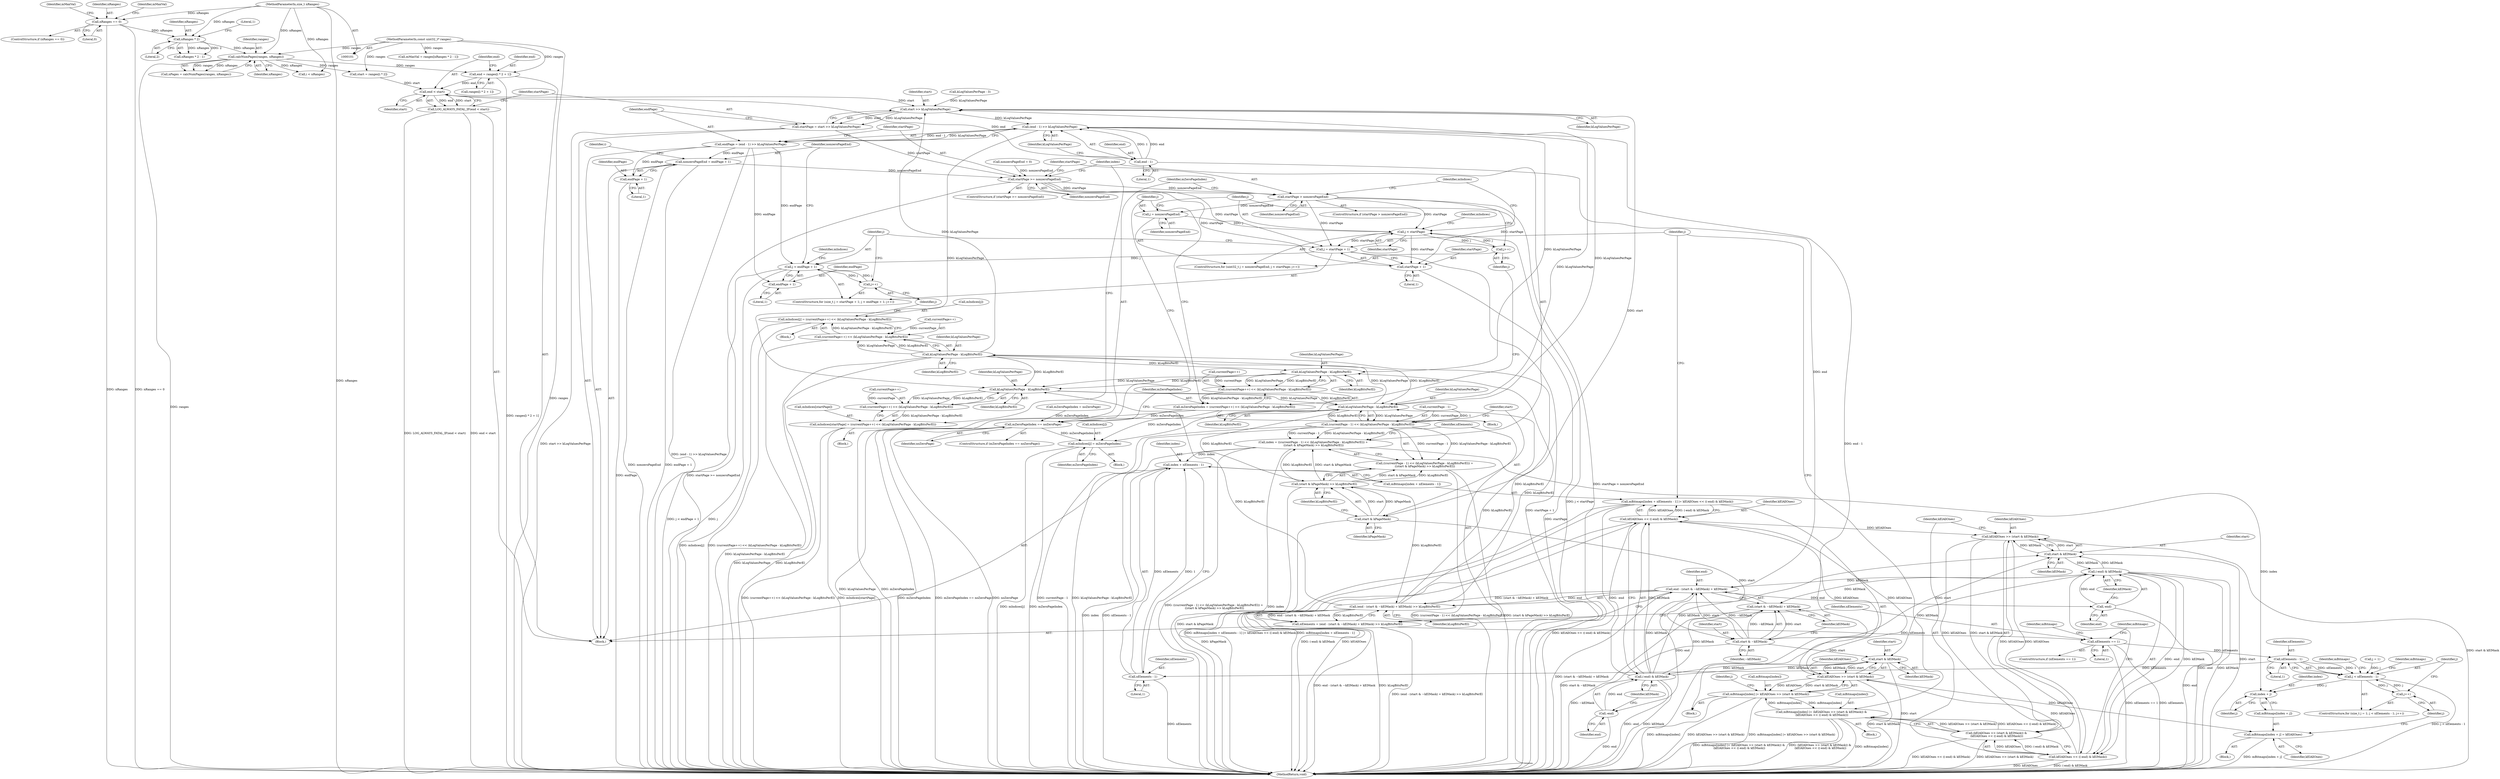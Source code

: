 digraph "0_Android_ca8ac8acdad662230ae37998c6c4091bb39402b6_2@pointer" {
"1000184" [label="(Call,end = ranges[i * 2 + 1])"];
"1000139" [label="(Call,calcNumPages(ranges, nRanges))"];
"1000102" [label="(MethodParameterIn,const uint32_t* ranges)"];
"1000121" [label="(Call,nRanges * 2)"];
"1000106" [label="(Call,nRanges == 0)"];
"1000103" [label="(MethodParameterIn,size_t nRanges)"];
"1000194" [label="(Call,end < start)"];
"1000193" [label="(Call,LOG_ALWAYS_FATAL_IF(end < start))"];
"1000200" [label="(Call,start >> kLogValuesPerPage)"];
"1000198" [label="(Call,startPage = start >> kLogValuesPerPage)"];
"1000212" [label="(Call,startPage >= nonzeroPageEnd)"];
"1000217" [label="(Call,startPage > nonzeroPageEnd)"];
"1000236" [label="(Call,j = nonzeroPageEnd)"];
"1000239" [label="(Call,j < startPage)"];
"1000242" [label="(Call,j++)"];
"1000356" [label="(Call,j = startPage + 1)"];
"1000361" [label="(Call,j < endPage + 1)"];
"1000366" [label="(Call,j++)"];
"1000358" [label="(Call,startPage + 1)"];
"1000206" [label="(Call,(end - 1) >> kLogValuesPerPage)"];
"1000204" [label="(Call,endPage = (end - 1) >> kLogValuesPerPage)"];
"1000363" [label="(Call,endPage + 1)"];
"1000379" [label="(Call,nonzeroPageEnd = endPage + 1)"];
"1000381" [label="(Call,endPage + 1)"];
"1000231" [label="(Call,kLogValuesPerPage - kLogBitsPerEl)"];
"1000228" [label="(Call,(currentPage++) << (kLogValuesPerPage - kLogBitsPerEl))"];
"1000226" [label="(Call,mZeroPageIndex = (currentPage++) << (kLogValuesPerPage - kLogBitsPerEl))"];
"1000222" [label="(Call,mZeroPageIndex == noZeroPage)"];
"1000245" [label="(Call,mIndices[j] = mZeroPageIndex)"];
"1000257" [label="(Call,kLogValuesPerPage - kLogBitsPerEl)"];
"1000254" [label="(Call,(currentPage++) << (kLogValuesPerPage - kLogBitsPerEl))"];
"1000250" [label="(Call,mIndices[startPage] = (currentPage++) << (kLogValuesPerPage - kLogBitsPerEl))"];
"1000268" [label="(Call,kLogValuesPerPage - kLogBitsPerEl)"];
"1000264" [label="(Call,(currentPage - 1) << (kLogValuesPerPage - kLogBitsPerEl))"];
"1000261" [label="(Call,index = ((currentPage - 1) << (kLogValuesPerPage - kLogBitsPerEl)) +\n ((start & kPageMask) >> kLogBitsPerEl))"];
"1000336" [label="(Call,index + j)"];
"1000343" [label="(Call,index + nElements - 1)"];
"1000263" [label="(Call,((currentPage - 1) << (kLogValuesPerPage - kLogBitsPerEl)) +\n ((start & kPageMask) >> kLogBitsPerEl))"];
"1000271" [label="(Call,(start & kPageMask) >> kLogBitsPerEl)"];
"1000279" [label="(Call,(end - (start & ~kElMask) + kElMask) >> kLogBitsPerEl)"];
"1000277" [label="(Call,nElements = (end - (start & ~kElMask) + kElMask) >> kLogBitsPerEl)"];
"1000289" [label="(Call,nElements == 1)"];
"1000327" [label="(Call,nElements - 1)"];
"1000325" [label="(Call,j < nElements - 1)"];
"1000330" [label="(Call,j++)"];
"1000345" [label="(Call,nElements - 1)"];
"1000376" [label="(Call,kLogValuesPerPage - kLogBitsPerEl)"];
"1000373" [label="(Call,(currentPage++) << (kLogValuesPerPage - kLogBitsPerEl))"];
"1000369" [label="(Call,mIndices[j] = (currentPage++) << (kLogValuesPerPage - kLogBitsPerEl))"];
"1000272" [label="(Call,start & kPageMask)"];
"1000283" [label="(Call,start & ~kElMask)"];
"1000280" [label="(Call,end - (start & ~kElMask) + kElMask)"];
"1000306" [label="(Call,-end)"];
"1000305" [label="(Call,(-end) & kElMask)"];
"1000282" [label="(Call,(start & ~kElMask) + kElMask)"];
"1000300" [label="(Call,start & kElMask)"];
"1000298" [label="(Call,kElAllOnes >> (start & kElMask))"];
"1000297" [label="(Call,(kElAllOnes >> (start & kElMask)) &\n (kElAllOnes << ((-end) & kElMask)))"];
"1000293" [label="(Call,mBitmaps[index] |= (kElAllOnes >> (start & kElMask)) &\n (kElAllOnes << ((-end) & kElMask)))"];
"1000311" [label="(Call,mBitmaps[index] |= kElAllOnes >> (start & kElMask))"];
"1000303" [label="(Call,kElAllOnes << ((-end) & kElMask))"];
"1000315" [label="(Call,kElAllOnes >> (start & kElMask))"];
"1000333" [label="(Call,mBitmaps[index + j] = kElAllOnes)"];
"1000348" [label="(Call,kElAllOnes << ((-end) & kElMask))"];
"1000340" [label="(Call,mBitmaps[index + nElements - 1] |= kElAllOnes << ((-end) & kElMask))"];
"1000317" [label="(Call,start & kElMask)"];
"1000350" [label="(Call,(-end) & kElMask)"];
"1000351" [label="(Call,-end)"];
"1000207" [label="(Call,end - 1)"];
"1000227" [label="(Identifier,mZeroPageIndex)"];
"1000204" [label="(Call,endPage = (end - 1) >> kLogValuesPerPage)"];
"1000224" [label="(Identifier,noZeroPage)"];
"1000283" [label="(Call,start & ~kElMask)"];
"1000124" [label="(Literal,1)"];
"1000241" [label="(Identifier,startPage)"];
"1000226" [label="(Call,mZeroPageIndex = (currentPage++) << (kLogValuesPerPage - kLogBitsPerEl))"];
"1000359" [label="(Identifier,startPage)"];
"1000275" [label="(Identifier,kLogBitsPerEl)"];
"1000137" [label="(Call,nPages = calcNumPages(ranges, nRanges))"];
"1000279" [label="(Call,(end - (start & ~kElMask) + kElMask) >> kLogBitsPerEl)"];
"1000277" [label="(Call,nElements = (end - (start & ~kElMask) + kElMask) >> kLogBitsPerEl)"];
"1000252" [label="(Identifier,mIndices)"];
"1000367" [label="(Identifier,j)"];
"1000264" [label="(Call,(currentPage - 1) << (kLogValuesPerPage - kLogBitsPerEl))"];
"1000257" [label="(Call,kLogValuesPerPage - kLogBitsPerEl)"];
"1000357" [label="(Identifier,j)"];
"1000335" [label="(Identifier,mBitmaps)"];
"1000250" [label="(Call,mIndices[startPage] = (currentPage++) << (kLogValuesPerPage - kLogBitsPerEl))"];
"1000272" [label="(Call,start & kPageMask)"];
"1000369" [label="(Call,mIndices[j] = (currentPage++) << (kLogValuesPerPage - kLogBitsPerEl))"];
"1000364" [label="(Identifier,endPage)"];
"1000201" [label="(Identifier,start)"];
"1000302" [label="(Identifier,kElMask)"];
"1000213" [label="(Identifier,startPage)"];
"1000233" [label="(Identifier,kLogBitsPerEl)"];
"1000301" [label="(Identifier,start)"];
"1000332" [label="(Block,)"];
"1000139" [label="(Call,calcNumPages(ranges, nRanges))"];
"1000371" [label="(Identifier,mIndices)"];
"1000298" [label="(Call,kElAllOnes >> (start & kElMask))"];
"1000362" [label="(Identifier,j)"];
"1000297" [label="(Call,(kElAllOnes >> (start & kElMask)) &\n (kElAllOnes << ((-end) & kElMask)))"];
"1000312" [label="(Call,mBitmaps[index])"];
"1000268" [label="(Call,kLogValuesPerPage - kLogBitsPerEl)"];
"1000325" [label="(Call,j < nElements - 1)"];
"1000225" [label="(Block,)"];
"1000308" [label="(Identifier,kElMask)"];
"1000246" [label="(Call,mIndices[j])"];
"1000322" [label="(Call,j = 1)"];
"1000222" [label="(Call,mZeroPageIndex == noZeroPage)"];
"1000270" [label="(Identifier,kLogBitsPerEl)"];
"1000316" [label="(Identifier,kElAllOnes)"];
"1000185" [label="(Identifier,end)"];
"1000339" [label="(Identifier,kElAllOnes)"];
"1000199" [label="(Identifier,startPage)"];
"1000209" [label="(Literal,1)"];
"1000116" [label="(Call,mMaxVal = ranges[nRanges * 2 - 1])"];
"1000361" [label="(Call,j < endPage + 1)"];
"1000173" [label="(Identifier,i)"];
"1000258" [label="(Identifier,kLogValuesPerPage)"];
"1000330" [label="(Call,j++)"];
"1000299" [label="(Identifier,kElAllOnes)"];
"1000194" [label="(Call,end < start)"];
"1000336" [label="(Call,index + j)"];
"1000265" [label="(Call,currentPage - 1)"];
"1000366" [label="(Call,j++)"];
"1000329" [label="(Literal,1)"];
"1000123" [label="(Literal,2)"];
"1000286" [label="(Identifier,kElMask)"];
"1000212" [label="(Call,startPage >= nonzeroPageEnd)"];
"1000381" [label="(Call,endPage + 1)"];
"1000333" [label="(Call,mBitmaps[index + j] = kElAllOnes)"];
"1000198" [label="(Call,startPage = start >> kLogValuesPerPage)"];
"1000140" [label="(Identifier,ranges)"];
"1000120" [label="(Call,nRanges * 2 - 1)"];
"1000105" [label="(ControlStructure,if (nRanges == 0))"];
"1000261" [label="(Call,index = ((currentPage - 1) << (kLogValuesPerPage - kLogBitsPerEl)) +\n ((start & kPageMask) >> kLogBitsPerEl))"];
"1000217" [label="(Call,startPage > nonzeroPageEnd)"];
"1000327" [label="(Call,nElements - 1)"];
"1000157" [label="(Call,nonzeroPageEnd = 0)"];
"1000341" [label="(Call,mBitmaps[index + nElements - 1])"];
"1000229" [label="(Call,currentPage++)"];
"1000345" [label="(Call,nElements - 1)"];
"1000259" [label="(Identifier,kLogBitsPerEl)"];
"1000117" [label="(Identifier,mMaxVal)"];
"1000376" [label="(Call,kLogValuesPerPage - kLogBitsPerEl)"];
"1000107" [label="(Identifier,nRanges)"];
"1000382" [label="(Identifier,endPage)"];
"1000384" [label="(MethodReturn,void)"];
"1000306" [label="(Call,-end)"];
"1000245" [label="(Call,mIndices[j] = mZeroPageIndex)"];
"1000242" [label="(Call,j++)"];
"1000326" [label="(Identifier,j)"];
"1000282" [label="(Call,(start & ~kElMask) + kElMask)"];
"1000284" [label="(Identifier,start)"];
"1000323" [label="(Identifier,j)"];
"1000352" [label="(Identifier,end)"];
"1000228" [label="(Call,(currentPage++) << (kLogValuesPerPage - kLogBitsPerEl))"];
"1000102" [label="(MethodParameterIn,const uint32_t* ranges)"];
"1000153" [label="(Call,mZeroPageIndex = noZeroPage)"];
"1000300" [label="(Call,start & kElMask)"];
"1000287" [label="(Identifier,kLogBitsPerEl)"];
"1000350" [label="(Call,(-end) & kElMask)"];
"1000232" [label="(Identifier,kLogValuesPerPage)"];
"1000303" [label="(Call,kElAllOnes << ((-end) & kElMask))"];
"1000334" [label="(Call,mBitmaps[index + j])"];
"1000305" [label="(Call,(-end) & kElMask)"];
"1000216" [label="(ControlStructure,if (startPage > nonzeroPageEnd))"];
"1000379" [label="(Call,nonzeroPageEnd = endPage + 1)"];
"1000169" [label="(Call,i < nRanges)"];
"1000263" [label="(Call,((currentPage - 1) << (kLogValuesPerPage - kLogBitsPerEl)) +\n ((start & kPageMask) >> kLogBitsPerEl))"];
"1000254" [label="(Call,(currentPage++) << (kLogValuesPerPage - kLogBitsPerEl))"];
"1000285" [label="(Identifier,~kElMask)"];
"1000291" [label="(Literal,1)"];
"1000141" [label="(Identifier,nRanges)"];
"1000200" [label="(Call,start >> kLogValuesPerPage)"];
"1000186" [label="(Call,ranges[i * 2 + 1])"];
"1000184" [label="(Call,end = ranges[i * 2 + 1])"];
"1000195" [label="(Identifier,end)"];
"1000383" [label="(Literal,1)"];
"1000343" [label="(Call,index + nElements - 1)"];
"1000342" [label="(Identifier,mBitmaps)"];
"1000380" [label="(Identifier,nonzeroPageEnd)"];
"1000337" [label="(Identifier,index)"];
"1000292" [label="(Block,)"];
"1000377" [label="(Identifier,kLogValuesPerPage)"];
"1000269" [label="(Identifier,kLogValuesPerPage)"];
"1000315" [label="(Call,kElAllOnes >> (start & kElMask))"];
"1000211" [label="(ControlStructure,if (startPage >= nonzeroPageEnd))"];
"1000240" [label="(Identifier,j)"];
"1000234" [label="(ControlStructure,for (uint32_t j = nonzeroPageEnd; j < startPage; j++))"];
"1000344" [label="(Identifier,index)"];
"1000108" [label="(Literal,0)"];
"1000374" [label="(Call,currentPage++)"];
"1000363" [label="(Call,endPage + 1)"];
"1000244" [label="(Block,)"];
"1000176" [label="(Call,start = ranges[i * 2])"];
"1000318" [label="(Identifier,start)"];
"1000121" [label="(Call,nRanges * 2)"];
"1000290" [label="(Identifier,nElements)"];
"1000351" [label="(Call,-end)"];
"1000346" [label="(Identifier,nElements)"];
"1000196" [label="(Identifier,start)"];
"1000271" [label="(Call,(start & kPageMask) >> kLogBitsPerEl)"];
"1000349" [label="(Identifier,kElAllOnes)"];
"1000238" [label="(Identifier,nonzeroPageEnd)"];
"1000293" [label="(Call,mBitmaps[index] |= (kElAllOnes >> (start & kElMask)) &\n (kElAllOnes << ((-end) & kElMask)))"];
"1000223" [label="(Identifier,mZeroPageIndex)"];
"1000304" [label="(Identifier,kElAllOnes)"];
"1000365" [label="(Literal,1)"];
"1000122" [label="(Identifier,nRanges)"];
"1000193" [label="(Call,LOG_ALWAYS_FATAL_IF(end < start))"];
"1000207" [label="(Call,end - 1)"];
"1000262" [label="(Identifier,index)"];
"1000320" [label="(ControlStructure,for (size_t j = 1; j < nElements - 1; j++))"];
"1000347" [label="(Literal,1)"];
"1000255" [label="(Call,currentPage++)"];
"1000294" [label="(Call,mBitmaps[index])"];
"1000288" [label="(ControlStructure,if (nElements == 1))"];
"1000338" [label="(Identifier,j)"];
"1000289" [label="(Call,nElements == 1)"];
"1000239" [label="(Call,j < startPage)"];
"1000378" [label="(Identifier,kLogBitsPerEl)"];
"1000280" [label="(Call,end - (start & ~kElMask) + kElMask)"];
"1000348" [label="(Call,kElAllOnes << ((-end) & kElMask))"];
"1000150" [label="(Call,kLogValuesPerPage - 3)"];
"1000218" [label="(Identifier,startPage)"];
"1000313" [label="(Identifier,mBitmaps)"];
"1000210" [label="(Identifier,kLogValuesPerPage)"];
"1000368" [label="(Block,)"];
"1000295" [label="(Identifier,mBitmaps)"];
"1000247" [label="(Identifier,mIndices)"];
"1000354" [label="(ControlStructure,for (size_t j = startPage + 1; j < endPage + 1; j++))"];
"1000174" [label="(Block,)"];
"1000251" [label="(Call,mIndices[startPage])"];
"1000219" [label="(Identifier,nonzeroPageEnd)"];
"1000214" [label="(Identifier,nonzeroPageEnd)"];
"1000311" [label="(Call,mBitmaps[index] |= kElAllOnes >> (start & kElMask))"];
"1000281" [label="(Identifier,end)"];
"1000205" [label="(Identifier,endPage)"];
"1000236" [label="(Call,j = nonzeroPageEnd)"];
"1000328" [label="(Identifier,nElements)"];
"1000249" [label="(Identifier,mZeroPageIndex)"];
"1000370" [label="(Call,mIndices[j])"];
"1000103" [label="(MethodParameterIn,size_t nRanges)"];
"1000106" [label="(Call,nRanges == 0)"];
"1000356" [label="(Call,j = startPage + 1)"];
"1000111" [label="(Identifier,mMaxVal)"];
"1000358" [label="(Call,startPage + 1)"];
"1000231" [label="(Call,kLogValuesPerPage - kLogBitsPerEl)"];
"1000221" [label="(ControlStructure,if (mZeroPageIndex == noZeroPage))"];
"1000273" [label="(Identifier,start)"];
"1000373" [label="(Call,(currentPage++) << (kLogValuesPerPage - kLogBitsPerEl))"];
"1000215" [label="(Block,)"];
"1000237" [label="(Identifier,j)"];
"1000206" [label="(Call,(end - 1) >> kLogValuesPerPage)"];
"1000331" [label="(Identifier,j)"];
"1000319" [label="(Identifier,kElMask)"];
"1000243" [label="(Identifier,j)"];
"1000340" [label="(Call,mBitmaps[index + nElements - 1] |= kElAllOnes << ((-end) & kElMask))"];
"1000360" [label="(Literal,1)"];
"1000317" [label="(Call,start & kElMask)"];
"1000208" [label="(Identifier,end)"];
"1000278" [label="(Identifier,nElements)"];
"1000307" [label="(Identifier,end)"];
"1000353" [label="(Identifier,kElMask)"];
"1000202" [label="(Identifier,kLogValuesPerPage)"];
"1000274" [label="(Identifier,kPageMask)"];
"1000310" [label="(Block,)"];
"1000184" -> "1000174"  [label="AST: "];
"1000184" -> "1000186"  [label="CFG: "];
"1000185" -> "1000184"  [label="AST: "];
"1000186" -> "1000184"  [label="AST: "];
"1000195" -> "1000184"  [label="CFG: "];
"1000184" -> "1000384"  [label="DDG: ranges[i * 2 + 1]"];
"1000139" -> "1000184"  [label="DDG: ranges"];
"1000102" -> "1000184"  [label="DDG: ranges"];
"1000184" -> "1000194"  [label="DDG: end"];
"1000139" -> "1000137"  [label="AST: "];
"1000139" -> "1000141"  [label="CFG: "];
"1000140" -> "1000139"  [label="AST: "];
"1000141" -> "1000139"  [label="AST: "];
"1000137" -> "1000139"  [label="CFG: "];
"1000139" -> "1000384"  [label="DDG: ranges"];
"1000139" -> "1000137"  [label="DDG: ranges"];
"1000139" -> "1000137"  [label="DDG: nRanges"];
"1000102" -> "1000139"  [label="DDG: ranges"];
"1000121" -> "1000139"  [label="DDG: nRanges"];
"1000103" -> "1000139"  [label="DDG: nRanges"];
"1000139" -> "1000169"  [label="DDG: nRanges"];
"1000139" -> "1000176"  [label="DDG: ranges"];
"1000102" -> "1000101"  [label="AST: "];
"1000102" -> "1000384"  [label="DDG: ranges"];
"1000102" -> "1000116"  [label="DDG: ranges"];
"1000102" -> "1000176"  [label="DDG: ranges"];
"1000121" -> "1000120"  [label="AST: "];
"1000121" -> "1000123"  [label="CFG: "];
"1000122" -> "1000121"  [label="AST: "];
"1000123" -> "1000121"  [label="AST: "];
"1000124" -> "1000121"  [label="CFG: "];
"1000121" -> "1000120"  [label="DDG: nRanges"];
"1000121" -> "1000120"  [label="DDG: 2"];
"1000106" -> "1000121"  [label="DDG: nRanges"];
"1000103" -> "1000121"  [label="DDG: nRanges"];
"1000106" -> "1000105"  [label="AST: "];
"1000106" -> "1000108"  [label="CFG: "];
"1000107" -> "1000106"  [label="AST: "];
"1000108" -> "1000106"  [label="AST: "];
"1000111" -> "1000106"  [label="CFG: "];
"1000117" -> "1000106"  [label="CFG: "];
"1000106" -> "1000384"  [label="DDG: nRanges"];
"1000106" -> "1000384"  [label="DDG: nRanges == 0"];
"1000103" -> "1000106"  [label="DDG: nRanges"];
"1000103" -> "1000101"  [label="AST: "];
"1000103" -> "1000384"  [label="DDG: nRanges"];
"1000103" -> "1000169"  [label="DDG: nRanges"];
"1000194" -> "1000193"  [label="AST: "];
"1000194" -> "1000196"  [label="CFG: "];
"1000195" -> "1000194"  [label="AST: "];
"1000196" -> "1000194"  [label="AST: "];
"1000193" -> "1000194"  [label="CFG: "];
"1000194" -> "1000193"  [label="DDG: end"];
"1000194" -> "1000193"  [label="DDG: start"];
"1000176" -> "1000194"  [label="DDG: start"];
"1000194" -> "1000200"  [label="DDG: start"];
"1000194" -> "1000207"  [label="DDG: end"];
"1000193" -> "1000174"  [label="AST: "];
"1000199" -> "1000193"  [label="CFG: "];
"1000193" -> "1000384"  [label="DDG: end < start"];
"1000193" -> "1000384"  [label="DDG: LOG_ALWAYS_FATAL_IF(end < start)"];
"1000200" -> "1000198"  [label="AST: "];
"1000200" -> "1000202"  [label="CFG: "];
"1000201" -> "1000200"  [label="AST: "];
"1000202" -> "1000200"  [label="AST: "];
"1000198" -> "1000200"  [label="CFG: "];
"1000200" -> "1000198"  [label="DDG: start"];
"1000200" -> "1000198"  [label="DDG: kLogValuesPerPage"];
"1000376" -> "1000200"  [label="DDG: kLogValuesPerPage"];
"1000150" -> "1000200"  [label="DDG: kLogValuesPerPage"];
"1000268" -> "1000200"  [label="DDG: kLogValuesPerPage"];
"1000200" -> "1000206"  [label="DDG: kLogValuesPerPage"];
"1000200" -> "1000272"  [label="DDG: start"];
"1000198" -> "1000174"  [label="AST: "];
"1000199" -> "1000198"  [label="AST: "];
"1000205" -> "1000198"  [label="CFG: "];
"1000198" -> "1000384"  [label="DDG: start >> kLogValuesPerPage"];
"1000198" -> "1000212"  [label="DDG: startPage"];
"1000212" -> "1000211"  [label="AST: "];
"1000212" -> "1000214"  [label="CFG: "];
"1000213" -> "1000212"  [label="AST: "];
"1000214" -> "1000212"  [label="AST: "];
"1000218" -> "1000212"  [label="CFG: "];
"1000262" -> "1000212"  [label="CFG: "];
"1000212" -> "1000384"  [label="DDG: startPage >= nonzeroPageEnd"];
"1000379" -> "1000212"  [label="DDG: nonzeroPageEnd"];
"1000157" -> "1000212"  [label="DDG: nonzeroPageEnd"];
"1000212" -> "1000217"  [label="DDG: startPage"];
"1000212" -> "1000217"  [label="DDG: nonzeroPageEnd"];
"1000212" -> "1000356"  [label="DDG: startPage"];
"1000212" -> "1000358"  [label="DDG: startPage"];
"1000217" -> "1000216"  [label="AST: "];
"1000217" -> "1000219"  [label="CFG: "];
"1000218" -> "1000217"  [label="AST: "];
"1000219" -> "1000217"  [label="AST: "];
"1000223" -> "1000217"  [label="CFG: "];
"1000252" -> "1000217"  [label="CFG: "];
"1000217" -> "1000384"  [label="DDG: startPage > nonzeroPageEnd"];
"1000217" -> "1000236"  [label="DDG: nonzeroPageEnd"];
"1000217" -> "1000239"  [label="DDG: startPage"];
"1000217" -> "1000356"  [label="DDG: startPage"];
"1000217" -> "1000358"  [label="DDG: startPage"];
"1000236" -> "1000234"  [label="AST: "];
"1000236" -> "1000238"  [label="CFG: "];
"1000237" -> "1000236"  [label="AST: "];
"1000238" -> "1000236"  [label="AST: "];
"1000240" -> "1000236"  [label="CFG: "];
"1000236" -> "1000239"  [label="DDG: j"];
"1000239" -> "1000234"  [label="AST: "];
"1000239" -> "1000241"  [label="CFG: "];
"1000240" -> "1000239"  [label="AST: "];
"1000241" -> "1000239"  [label="AST: "];
"1000247" -> "1000239"  [label="CFG: "];
"1000252" -> "1000239"  [label="CFG: "];
"1000239" -> "1000384"  [label="DDG: j < startPage"];
"1000242" -> "1000239"  [label="DDG: j"];
"1000239" -> "1000242"  [label="DDG: j"];
"1000239" -> "1000356"  [label="DDG: startPage"];
"1000239" -> "1000358"  [label="DDG: startPage"];
"1000242" -> "1000234"  [label="AST: "];
"1000242" -> "1000243"  [label="CFG: "];
"1000243" -> "1000242"  [label="AST: "];
"1000240" -> "1000242"  [label="CFG: "];
"1000356" -> "1000354"  [label="AST: "];
"1000356" -> "1000358"  [label="CFG: "];
"1000357" -> "1000356"  [label="AST: "];
"1000358" -> "1000356"  [label="AST: "];
"1000362" -> "1000356"  [label="CFG: "];
"1000356" -> "1000384"  [label="DDG: startPage + 1"];
"1000356" -> "1000361"  [label="DDG: j"];
"1000361" -> "1000354"  [label="AST: "];
"1000361" -> "1000363"  [label="CFG: "];
"1000362" -> "1000361"  [label="AST: "];
"1000363" -> "1000361"  [label="AST: "];
"1000371" -> "1000361"  [label="CFG: "];
"1000380" -> "1000361"  [label="CFG: "];
"1000361" -> "1000384"  [label="DDG: j < endPage + 1"];
"1000361" -> "1000384"  [label="DDG: j"];
"1000366" -> "1000361"  [label="DDG: j"];
"1000204" -> "1000361"  [label="DDG: endPage"];
"1000361" -> "1000366"  [label="DDG: j"];
"1000366" -> "1000354"  [label="AST: "];
"1000366" -> "1000367"  [label="CFG: "];
"1000367" -> "1000366"  [label="AST: "];
"1000362" -> "1000366"  [label="CFG: "];
"1000358" -> "1000360"  [label="CFG: "];
"1000359" -> "1000358"  [label="AST: "];
"1000360" -> "1000358"  [label="AST: "];
"1000358" -> "1000384"  [label="DDG: startPage"];
"1000206" -> "1000204"  [label="AST: "];
"1000206" -> "1000210"  [label="CFG: "];
"1000207" -> "1000206"  [label="AST: "];
"1000210" -> "1000206"  [label="AST: "];
"1000204" -> "1000206"  [label="CFG: "];
"1000206" -> "1000384"  [label="DDG: end - 1"];
"1000206" -> "1000204"  [label="DDG: end - 1"];
"1000206" -> "1000204"  [label="DDG: kLogValuesPerPage"];
"1000207" -> "1000206"  [label="DDG: end"];
"1000207" -> "1000206"  [label="DDG: 1"];
"1000206" -> "1000231"  [label="DDG: kLogValuesPerPage"];
"1000206" -> "1000257"  [label="DDG: kLogValuesPerPage"];
"1000206" -> "1000268"  [label="DDG: kLogValuesPerPage"];
"1000204" -> "1000174"  [label="AST: "];
"1000205" -> "1000204"  [label="AST: "];
"1000213" -> "1000204"  [label="CFG: "];
"1000204" -> "1000384"  [label="DDG: (end - 1) >> kLogValuesPerPage"];
"1000204" -> "1000363"  [label="DDG: endPage"];
"1000204" -> "1000379"  [label="DDG: endPage"];
"1000204" -> "1000381"  [label="DDG: endPage"];
"1000363" -> "1000365"  [label="CFG: "];
"1000364" -> "1000363"  [label="AST: "];
"1000365" -> "1000363"  [label="AST: "];
"1000379" -> "1000174"  [label="AST: "];
"1000379" -> "1000381"  [label="CFG: "];
"1000380" -> "1000379"  [label="AST: "];
"1000381" -> "1000379"  [label="AST: "];
"1000173" -> "1000379"  [label="CFG: "];
"1000379" -> "1000384"  [label="DDG: nonzeroPageEnd"];
"1000379" -> "1000384"  [label="DDG: endPage + 1"];
"1000381" -> "1000383"  [label="CFG: "];
"1000382" -> "1000381"  [label="AST: "];
"1000383" -> "1000381"  [label="AST: "];
"1000381" -> "1000384"  [label="DDG: endPage"];
"1000231" -> "1000228"  [label="AST: "];
"1000231" -> "1000233"  [label="CFG: "];
"1000232" -> "1000231"  [label="AST: "];
"1000233" -> "1000231"  [label="AST: "];
"1000228" -> "1000231"  [label="CFG: "];
"1000231" -> "1000228"  [label="DDG: kLogValuesPerPage"];
"1000231" -> "1000228"  [label="DDG: kLogBitsPerEl"];
"1000279" -> "1000231"  [label="DDG: kLogBitsPerEl"];
"1000376" -> "1000231"  [label="DDG: kLogBitsPerEl"];
"1000231" -> "1000257"  [label="DDG: kLogValuesPerPage"];
"1000231" -> "1000257"  [label="DDG: kLogBitsPerEl"];
"1000228" -> "1000226"  [label="AST: "];
"1000229" -> "1000228"  [label="AST: "];
"1000226" -> "1000228"  [label="CFG: "];
"1000228" -> "1000226"  [label="DDG: kLogValuesPerPage - kLogBitsPerEl"];
"1000229" -> "1000228"  [label="DDG: currentPage"];
"1000226" -> "1000225"  [label="AST: "];
"1000227" -> "1000226"  [label="AST: "];
"1000237" -> "1000226"  [label="CFG: "];
"1000226" -> "1000384"  [label="DDG: mZeroPageIndex"];
"1000226" -> "1000222"  [label="DDG: mZeroPageIndex"];
"1000226" -> "1000245"  [label="DDG: mZeroPageIndex"];
"1000222" -> "1000221"  [label="AST: "];
"1000222" -> "1000224"  [label="CFG: "];
"1000223" -> "1000222"  [label="AST: "];
"1000224" -> "1000222"  [label="AST: "];
"1000227" -> "1000222"  [label="CFG: "];
"1000237" -> "1000222"  [label="CFG: "];
"1000222" -> "1000384"  [label="DDG: mZeroPageIndex"];
"1000222" -> "1000384"  [label="DDG: mZeroPageIndex == noZeroPage"];
"1000222" -> "1000384"  [label="DDG: noZeroPage"];
"1000153" -> "1000222"  [label="DDG: mZeroPageIndex"];
"1000222" -> "1000245"  [label="DDG: mZeroPageIndex"];
"1000245" -> "1000244"  [label="AST: "];
"1000245" -> "1000249"  [label="CFG: "];
"1000246" -> "1000245"  [label="AST: "];
"1000249" -> "1000245"  [label="AST: "];
"1000243" -> "1000245"  [label="CFG: "];
"1000245" -> "1000384"  [label="DDG: mIndices[j]"];
"1000245" -> "1000384"  [label="DDG: mZeroPageIndex"];
"1000257" -> "1000254"  [label="AST: "];
"1000257" -> "1000259"  [label="CFG: "];
"1000258" -> "1000257"  [label="AST: "];
"1000259" -> "1000257"  [label="AST: "];
"1000254" -> "1000257"  [label="CFG: "];
"1000257" -> "1000254"  [label="DDG: kLogValuesPerPage"];
"1000257" -> "1000254"  [label="DDG: kLogBitsPerEl"];
"1000279" -> "1000257"  [label="DDG: kLogBitsPerEl"];
"1000376" -> "1000257"  [label="DDG: kLogBitsPerEl"];
"1000257" -> "1000268"  [label="DDG: kLogValuesPerPage"];
"1000257" -> "1000268"  [label="DDG: kLogBitsPerEl"];
"1000254" -> "1000250"  [label="AST: "];
"1000255" -> "1000254"  [label="AST: "];
"1000250" -> "1000254"  [label="CFG: "];
"1000254" -> "1000250"  [label="DDG: kLogValuesPerPage - kLogBitsPerEl"];
"1000255" -> "1000254"  [label="DDG: currentPage"];
"1000250" -> "1000215"  [label="AST: "];
"1000251" -> "1000250"  [label="AST: "];
"1000262" -> "1000250"  [label="CFG: "];
"1000250" -> "1000384"  [label="DDG: mIndices[startPage]"];
"1000250" -> "1000384"  [label="DDG: (currentPage++) << (kLogValuesPerPage - kLogBitsPerEl)"];
"1000268" -> "1000264"  [label="AST: "];
"1000268" -> "1000270"  [label="CFG: "];
"1000269" -> "1000268"  [label="AST: "];
"1000270" -> "1000268"  [label="AST: "];
"1000264" -> "1000268"  [label="CFG: "];
"1000268" -> "1000384"  [label="DDG: kLogValuesPerPage"];
"1000268" -> "1000264"  [label="DDG: kLogValuesPerPage"];
"1000268" -> "1000264"  [label="DDG: kLogBitsPerEl"];
"1000279" -> "1000268"  [label="DDG: kLogBitsPerEl"];
"1000376" -> "1000268"  [label="DDG: kLogBitsPerEl"];
"1000268" -> "1000271"  [label="DDG: kLogBitsPerEl"];
"1000268" -> "1000376"  [label="DDG: kLogValuesPerPage"];
"1000264" -> "1000263"  [label="AST: "];
"1000265" -> "1000264"  [label="AST: "];
"1000273" -> "1000264"  [label="CFG: "];
"1000264" -> "1000384"  [label="DDG: currentPage - 1"];
"1000264" -> "1000384"  [label="DDG: kLogValuesPerPage - kLogBitsPerEl"];
"1000264" -> "1000261"  [label="DDG: currentPage - 1"];
"1000264" -> "1000261"  [label="DDG: kLogValuesPerPage - kLogBitsPerEl"];
"1000264" -> "1000263"  [label="DDG: currentPage - 1"];
"1000264" -> "1000263"  [label="DDG: kLogValuesPerPage - kLogBitsPerEl"];
"1000265" -> "1000264"  [label="DDG: currentPage"];
"1000265" -> "1000264"  [label="DDG: 1"];
"1000261" -> "1000174"  [label="AST: "];
"1000261" -> "1000263"  [label="CFG: "];
"1000262" -> "1000261"  [label="AST: "];
"1000263" -> "1000261"  [label="AST: "];
"1000278" -> "1000261"  [label="CFG: "];
"1000261" -> "1000384"  [label="DDG: ((currentPage - 1) << (kLogValuesPerPage - kLogBitsPerEl)) +\n ((start & kPageMask) >> kLogBitsPerEl)"];
"1000261" -> "1000384"  [label="DDG: index"];
"1000271" -> "1000261"  [label="DDG: start & kPageMask"];
"1000271" -> "1000261"  [label="DDG: kLogBitsPerEl"];
"1000261" -> "1000336"  [label="DDG: index"];
"1000261" -> "1000343"  [label="DDG: index"];
"1000336" -> "1000334"  [label="AST: "];
"1000336" -> "1000338"  [label="CFG: "];
"1000337" -> "1000336"  [label="AST: "];
"1000338" -> "1000336"  [label="AST: "];
"1000334" -> "1000336"  [label="CFG: "];
"1000325" -> "1000336"  [label="DDG: j"];
"1000343" -> "1000341"  [label="AST: "];
"1000343" -> "1000345"  [label="CFG: "];
"1000344" -> "1000343"  [label="AST: "];
"1000345" -> "1000343"  [label="AST: "];
"1000341" -> "1000343"  [label="CFG: "];
"1000343" -> "1000384"  [label="DDG: index"];
"1000343" -> "1000384"  [label="DDG: nElements - 1"];
"1000345" -> "1000343"  [label="DDG: nElements"];
"1000345" -> "1000343"  [label="DDG: 1"];
"1000263" -> "1000271"  [label="CFG: "];
"1000271" -> "1000263"  [label="AST: "];
"1000263" -> "1000384"  [label="DDG: (currentPage - 1) << (kLogValuesPerPage - kLogBitsPerEl)"];
"1000263" -> "1000384"  [label="DDG: (start & kPageMask) >> kLogBitsPerEl"];
"1000271" -> "1000263"  [label="DDG: start & kPageMask"];
"1000271" -> "1000263"  [label="DDG: kLogBitsPerEl"];
"1000271" -> "1000275"  [label="CFG: "];
"1000272" -> "1000271"  [label="AST: "];
"1000275" -> "1000271"  [label="AST: "];
"1000271" -> "1000384"  [label="DDG: start & kPageMask"];
"1000272" -> "1000271"  [label="DDG: start"];
"1000272" -> "1000271"  [label="DDG: kPageMask"];
"1000271" -> "1000279"  [label="DDG: kLogBitsPerEl"];
"1000279" -> "1000277"  [label="AST: "];
"1000279" -> "1000287"  [label="CFG: "];
"1000280" -> "1000279"  [label="AST: "];
"1000287" -> "1000279"  [label="AST: "];
"1000277" -> "1000279"  [label="CFG: "];
"1000279" -> "1000384"  [label="DDG: end - (start & ~kElMask) + kElMask"];
"1000279" -> "1000384"  [label="DDG: kLogBitsPerEl"];
"1000279" -> "1000277"  [label="DDG: end - (start & ~kElMask) + kElMask"];
"1000279" -> "1000277"  [label="DDG: kLogBitsPerEl"];
"1000280" -> "1000279"  [label="DDG: end"];
"1000280" -> "1000279"  [label="DDG: (start & ~kElMask) + kElMask"];
"1000279" -> "1000376"  [label="DDG: kLogBitsPerEl"];
"1000277" -> "1000174"  [label="AST: "];
"1000278" -> "1000277"  [label="AST: "];
"1000290" -> "1000277"  [label="CFG: "];
"1000277" -> "1000384"  [label="DDG: (end - (start & ~kElMask) + kElMask) >> kLogBitsPerEl"];
"1000277" -> "1000289"  [label="DDG: nElements"];
"1000289" -> "1000288"  [label="AST: "];
"1000289" -> "1000291"  [label="CFG: "];
"1000290" -> "1000289"  [label="AST: "];
"1000291" -> "1000289"  [label="AST: "];
"1000295" -> "1000289"  [label="CFG: "];
"1000313" -> "1000289"  [label="CFG: "];
"1000289" -> "1000384"  [label="DDG: nElements"];
"1000289" -> "1000384"  [label="DDG: nElements == 1"];
"1000289" -> "1000327"  [label="DDG: nElements"];
"1000327" -> "1000325"  [label="AST: "];
"1000327" -> "1000329"  [label="CFG: "];
"1000328" -> "1000327"  [label="AST: "];
"1000329" -> "1000327"  [label="AST: "];
"1000325" -> "1000327"  [label="CFG: "];
"1000327" -> "1000325"  [label="DDG: nElements"];
"1000327" -> "1000325"  [label="DDG: 1"];
"1000327" -> "1000345"  [label="DDG: nElements"];
"1000325" -> "1000320"  [label="AST: "];
"1000326" -> "1000325"  [label="AST: "];
"1000335" -> "1000325"  [label="CFG: "];
"1000342" -> "1000325"  [label="CFG: "];
"1000325" -> "1000384"  [label="DDG: j < nElements - 1"];
"1000330" -> "1000325"  [label="DDG: j"];
"1000322" -> "1000325"  [label="DDG: j"];
"1000325" -> "1000330"  [label="DDG: j"];
"1000330" -> "1000320"  [label="AST: "];
"1000330" -> "1000331"  [label="CFG: "];
"1000331" -> "1000330"  [label="AST: "];
"1000326" -> "1000330"  [label="CFG: "];
"1000345" -> "1000347"  [label="CFG: "];
"1000346" -> "1000345"  [label="AST: "];
"1000347" -> "1000345"  [label="AST: "];
"1000345" -> "1000384"  [label="DDG: nElements"];
"1000376" -> "1000373"  [label="AST: "];
"1000376" -> "1000378"  [label="CFG: "];
"1000377" -> "1000376"  [label="AST: "];
"1000378" -> "1000376"  [label="AST: "];
"1000373" -> "1000376"  [label="CFG: "];
"1000376" -> "1000384"  [label="DDG: kLogBitsPerEl"];
"1000376" -> "1000384"  [label="DDG: kLogValuesPerPage"];
"1000376" -> "1000373"  [label="DDG: kLogValuesPerPage"];
"1000376" -> "1000373"  [label="DDG: kLogBitsPerEl"];
"1000373" -> "1000369"  [label="AST: "];
"1000374" -> "1000373"  [label="AST: "];
"1000369" -> "1000373"  [label="CFG: "];
"1000373" -> "1000384"  [label="DDG: kLogValuesPerPage - kLogBitsPerEl"];
"1000373" -> "1000369"  [label="DDG: kLogValuesPerPage - kLogBitsPerEl"];
"1000374" -> "1000373"  [label="DDG: currentPage"];
"1000369" -> "1000368"  [label="AST: "];
"1000370" -> "1000369"  [label="AST: "];
"1000367" -> "1000369"  [label="CFG: "];
"1000369" -> "1000384"  [label="DDG: mIndices[j]"];
"1000369" -> "1000384"  [label="DDG: (currentPage++) << (kLogValuesPerPage - kLogBitsPerEl)"];
"1000272" -> "1000274"  [label="CFG: "];
"1000273" -> "1000272"  [label="AST: "];
"1000274" -> "1000272"  [label="AST: "];
"1000275" -> "1000272"  [label="CFG: "];
"1000272" -> "1000384"  [label="DDG: kPageMask"];
"1000272" -> "1000283"  [label="DDG: start"];
"1000283" -> "1000282"  [label="AST: "];
"1000283" -> "1000285"  [label="CFG: "];
"1000284" -> "1000283"  [label="AST: "];
"1000285" -> "1000283"  [label="AST: "];
"1000286" -> "1000283"  [label="CFG: "];
"1000283" -> "1000384"  [label="DDG: ~kElMask"];
"1000283" -> "1000280"  [label="DDG: start"];
"1000283" -> "1000280"  [label="DDG: ~kElMask"];
"1000283" -> "1000282"  [label="DDG: start"];
"1000283" -> "1000282"  [label="DDG: ~kElMask"];
"1000283" -> "1000300"  [label="DDG: start"];
"1000283" -> "1000317"  [label="DDG: start"];
"1000280" -> "1000282"  [label="CFG: "];
"1000281" -> "1000280"  [label="AST: "];
"1000282" -> "1000280"  [label="AST: "];
"1000287" -> "1000280"  [label="CFG: "];
"1000280" -> "1000384"  [label="DDG: (start & ~kElMask) + kElMask"];
"1000207" -> "1000280"  [label="DDG: end"];
"1000350" -> "1000280"  [label="DDG: kElMask"];
"1000305" -> "1000280"  [label="DDG: kElMask"];
"1000280" -> "1000306"  [label="DDG: end"];
"1000280" -> "1000351"  [label="DDG: end"];
"1000306" -> "1000305"  [label="AST: "];
"1000306" -> "1000307"  [label="CFG: "];
"1000307" -> "1000306"  [label="AST: "];
"1000308" -> "1000306"  [label="CFG: "];
"1000306" -> "1000384"  [label="DDG: end"];
"1000306" -> "1000305"  [label="DDG: end"];
"1000305" -> "1000303"  [label="AST: "];
"1000305" -> "1000308"  [label="CFG: "];
"1000308" -> "1000305"  [label="AST: "];
"1000303" -> "1000305"  [label="CFG: "];
"1000305" -> "1000384"  [label="DDG: -end"];
"1000305" -> "1000384"  [label="DDG: kElMask"];
"1000305" -> "1000282"  [label="DDG: kElMask"];
"1000305" -> "1000300"  [label="DDG: kElMask"];
"1000305" -> "1000303"  [label="DDG: -end"];
"1000305" -> "1000303"  [label="DDG: kElMask"];
"1000300" -> "1000305"  [label="DDG: kElMask"];
"1000305" -> "1000317"  [label="DDG: kElMask"];
"1000282" -> "1000286"  [label="CFG: "];
"1000286" -> "1000282"  [label="AST: "];
"1000282" -> "1000384"  [label="DDG: start & ~kElMask"];
"1000350" -> "1000282"  [label="DDG: kElMask"];
"1000300" -> "1000298"  [label="AST: "];
"1000300" -> "1000302"  [label="CFG: "];
"1000301" -> "1000300"  [label="AST: "];
"1000302" -> "1000300"  [label="AST: "];
"1000298" -> "1000300"  [label="CFG: "];
"1000300" -> "1000384"  [label="DDG: start"];
"1000300" -> "1000298"  [label="DDG: start"];
"1000300" -> "1000298"  [label="DDG: kElMask"];
"1000350" -> "1000300"  [label="DDG: kElMask"];
"1000298" -> "1000297"  [label="AST: "];
"1000299" -> "1000298"  [label="AST: "];
"1000304" -> "1000298"  [label="CFG: "];
"1000298" -> "1000384"  [label="DDG: start & kElMask"];
"1000298" -> "1000297"  [label="DDG: kElAllOnes"];
"1000298" -> "1000297"  [label="DDG: start & kElMask"];
"1000348" -> "1000298"  [label="DDG: kElAllOnes"];
"1000303" -> "1000298"  [label="DDG: kElAllOnes"];
"1000298" -> "1000303"  [label="DDG: kElAllOnes"];
"1000297" -> "1000293"  [label="AST: "];
"1000297" -> "1000303"  [label="CFG: "];
"1000303" -> "1000297"  [label="AST: "];
"1000293" -> "1000297"  [label="CFG: "];
"1000297" -> "1000384"  [label="DDG: kElAllOnes >> (start & kElMask)"];
"1000297" -> "1000384"  [label="DDG: kElAllOnes << ((-end) & kElMask)"];
"1000297" -> "1000293"  [label="DDG: kElAllOnes >> (start & kElMask)"];
"1000297" -> "1000293"  [label="DDG: kElAllOnes << ((-end) & kElMask)"];
"1000303" -> "1000297"  [label="DDG: kElAllOnes"];
"1000303" -> "1000297"  [label="DDG: (-end) & kElMask"];
"1000293" -> "1000292"  [label="AST: "];
"1000294" -> "1000293"  [label="AST: "];
"1000357" -> "1000293"  [label="CFG: "];
"1000293" -> "1000384"  [label="DDG: mBitmaps[index]"];
"1000293" -> "1000384"  [label="DDG: mBitmaps[index] |= (kElAllOnes >> (start & kElMask)) &\n (kElAllOnes << ((-end) & kElMask))"];
"1000293" -> "1000384"  [label="DDG: (kElAllOnes >> (start & kElMask)) &\n (kElAllOnes << ((-end) & kElMask))"];
"1000311" -> "1000293"  [label="DDG: mBitmaps[index]"];
"1000293" -> "1000311"  [label="DDG: mBitmaps[index]"];
"1000311" -> "1000310"  [label="AST: "];
"1000311" -> "1000315"  [label="CFG: "];
"1000312" -> "1000311"  [label="AST: "];
"1000315" -> "1000311"  [label="AST: "];
"1000323" -> "1000311"  [label="CFG: "];
"1000311" -> "1000384"  [label="DDG: mBitmaps[index]"];
"1000311" -> "1000384"  [label="DDG: kElAllOnes >> (start & kElMask)"];
"1000311" -> "1000384"  [label="DDG: mBitmaps[index] |= kElAllOnes >> (start & kElMask)"];
"1000315" -> "1000311"  [label="DDG: kElAllOnes"];
"1000315" -> "1000311"  [label="DDG: start & kElMask"];
"1000304" -> "1000303"  [label="AST: "];
"1000303" -> "1000384"  [label="DDG: kElAllOnes"];
"1000303" -> "1000384"  [label="DDG: (-end) & kElMask"];
"1000303" -> "1000315"  [label="DDG: kElAllOnes"];
"1000315" -> "1000317"  [label="CFG: "];
"1000316" -> "1000315"  [label="AST: "];
"1000317" -> "1000315"  [label="AST: "];
"1000315" -> "1000384"  [label="DDG: start & kElMask"];
"1000348" -> "1000315"  [label="DDG: kElAllOnes"];
"1000317" -> "1000315"  [label="DDG: start"];
"1000317" -> "1000315"  [label="DDG: kElMask"];
"1000315" -> "1000333"  [label="DDG: kElAllOnes"];
"1000315" -> "1000348"  [label="DDG: kElAllOnes"];
"1000333" -> "1000332"  [label="AST: "];
"1000333" -> "1000339"  [label="CFG: "];
"1000334" -> "1000333"  [label="AST: "];
"1000339" -> "1000333"  [label="AST: "];
"1000331" -> "1000333"  [label="CFG: "];
"1000333" -> "1000384"  [label="DDG: mBitmaps[index + j]"];
"1000348" -> "1000340"  [label="AST: "];
"1000348" -> "1000350"  [label="CFG: "];
"1000349" -> "1000348"  [label="AST: "];
"1000350" -> "1000348"  [label="AST: "];
"1000340" -> "1000348"  [label="CFG: "];
"1000348" -> "1000384"  [label="DDG: kElAllOnes"];
"1000348" -> "1000384"  [label="DDG: (-end) & kElMask"];
"1000348" -> "1000340"  [label="DDG: kElAllOnes"];
"1000348" -> "1000340"  [label="DDG: (-end) & kElMask"];
"1000350" -> "1000348"  [label="DDG: -end"];
"1000350" -> "1000348"  [label="DDG: kElMask"];
"1000340" -> "1000310"  [label="AST: "];
"1000341" -> "1000340"  [label="AST: "];
"1000357" -> "1000340"  [label="CFG: "];
"1000340" -> "1000384"  [label="DDG: kElAllOnes << ((-end) & kElMask)"];
"1000340" -> "1000384"  [label="DDG: mBitmaps[index + nElements - 1] |= kElAllOnes << ((-end) & kElMask)"];
"1000340" -> "1000384"  [label="DDG: mBitmaps[index + nElements - 1]"];
"1000317" -> "1000319"  [label="CFG: "];
"1000318" -> "1000317"  [label="AST: "];
"1000319" -> "1000317"  [label="AST: "];
"1000317" -> "1000384"  [label="DDG: start"];
"1000350" -> "1000317"  [label="DDG: kElMask"];
"1000317" -> "1000350"  [label="DDG: kElMask"];
"1000350" -> "1000353"  [label="CFG: "];
"1000351" -> "1000350"  [label="AST: "];
"1000353" -> "1000350"  [label="AST: "];
"1000350" -> "1000384"  [label="DDG: -end"];
"1000350" -> "1000384"  [label="DDG: kElMask"];
"1000351" -> "1000350"  [label="DDG: end"];
"1000351" -> "1000352"  [label="CFG: "];
"1000352" -> "1000351"  [label="AST: "];
"1000353" -> "1000351"  [label="CFG: "];
"1000351" -> "1000384"  [label="DDG: end"];
"1000207" -> "1000209"  [label="CFG: "];
"1000208" -> "1000207"  [label="AST: "];
"1000209" -> "1000207"  [label="AST: "];
"1000210" -> "1000207"  [label="CFG: "];
}
